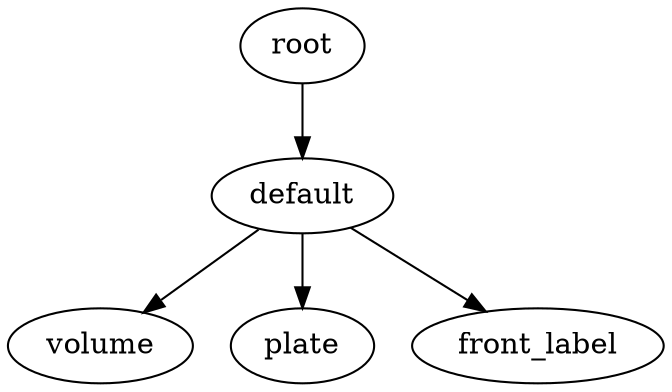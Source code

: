 digraph default {
    root_1 [label="root"];
    default_2 [label="default"];
    volume_3 [label="volume"];
    plate_4 [label="plate"];
    front_label_5 [label="front_label"];
    root_1 -> default_2;
    default_2 -> volume_3;
    default_2 -> plate_4;
    default_2 -> front_label_5;
}

